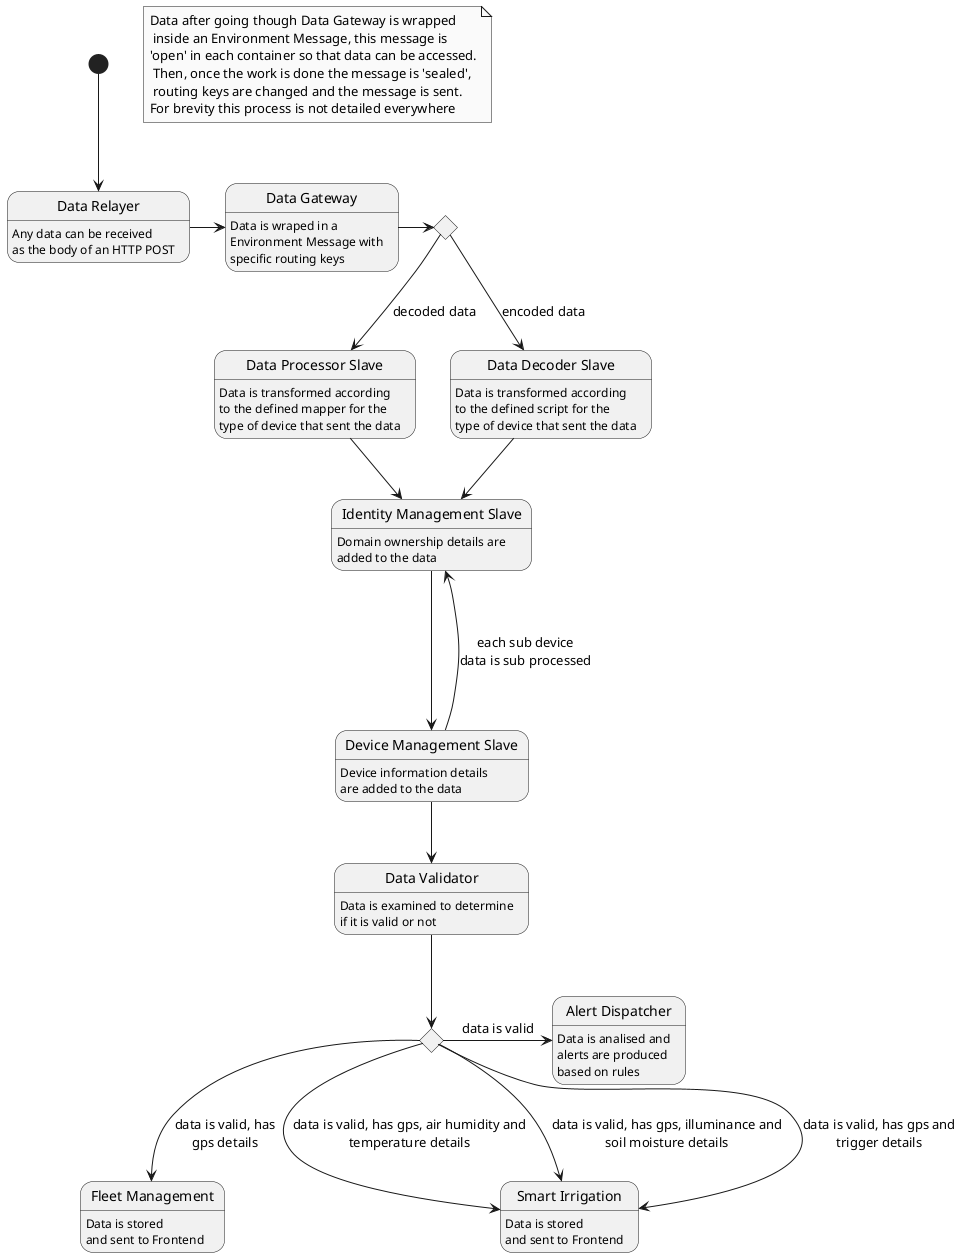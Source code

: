 @startuml data-flow
'left to right direction
skinparam Monochrome true

note "Data after going though Data Gateway is wrapped\n inside an Environment Message, this message is\n'open' in each container so that data can be accessed.\n Then, once the work is done the message is 'sealed',\n routing keys are changed and the message is sent.\nFor brevity this process is not detailed everywhere" as N1

state "Data Relayer" as DataRelayer
state "Data Gateway" as DataGateway
state decoded_or_encoded <<choice>>
state "Data Processor Slave" as Processor
state "Data Decoder Slave" as Decoder
state "Identity Management Slave" as Identity
state "Data Validator" as Validator
state "Device Management Slave" as Records
state data_type <<choice>>
state "Fleet Management" as Fleet
state "Smart Irrigation" as Irrigation
state "Alert Dispatcher" as Alert

DataRelayer : Any data can be received
DataRelayer : as the body of an HTTP POST

DataGateway : Data is wraped in a
DataGateway : Environment Message with
DataGateway : specific routing keys

Processor : Data is transformed according
Processor : to the defined mapper for the
Processor : type of device that sent the data

Decoder : Data is transformed according
Decoder : to the defined script for the
Decoder : type of device that sent the data

Identity : Domain ownership details are
Identity : added to the data

Validator : Data is examined to determine
Validator : if it is valid or not

Records : Device information details
Records : are added to the data

Fleet : Data is stored
Fleet : and sent to Frontend

Irrigation: Data is stored
Irrigation: and sent to Frontend

Alert: Data is analised and
Alert: alerts are produced
Alert: based on rules

[*] --> DataRelayer
DataRelayer -> DataGateway
DataGateway -> decoded_or_encoded
decoded_or_encoded --> Processor : decoded data
decoded_or_encoded --> Decoder : encoded data
Decoder --> Identity
Processor --> Identity

Identity -> Records

Records --> Validator

Records ---> Identity : each sub device\ndata is sub processed

Validator --> data_type

data_type --> Fleet : data is valid, has\ngps details

data_type --> Irrigation : data is valid, has gps, air humidity and\ntemperature details
data_type --> Irrigation : data is valid, has gps, illuminance and\nsoil moisture details
data_type --> Irrigation : data is valid, has gps and\ntrigger details

data_type -> Alert : data is valid

@enduml
